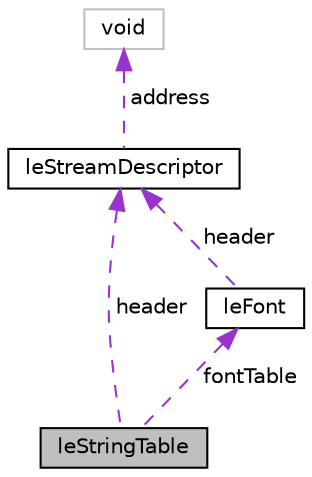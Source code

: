 digraph "leStringTable"
{
 // LATEX_PDF_SIZE
  edge [fontname="Helvetica",fontsize="10",labelfontname="Helvetica",labelfontsize="10"];
  node [fontname="Helvetica",fontsize="10",shape=record];
  Node1 [label="leStringTable",height=0.2,width=0.4,color="black", fillcolor="grey75", style="filled", fontcolor="black",tooltip=" "];
  Node2 -> Node1 [dir="back",color="darkorchid3",fontsize="10",style="dashed",label=" header" ,fontname="Helvetica"];
  Node2 [label="leStreamDescriptor",height=0.2,width=0.4,color="black", fillcolor="white", style="filled",URL="$structle_stream_descriptor.html",tooltip=" "];
  Node3 -> Node2 [dir="back",color="darkorchid3",fontsize="10",style="dashed",label=" address" ,fontname="Helvetica"];
  Node3 [label="void",height=0.2,width=0.4,color="grey75", fillcolor="white", style="filled",tooltip=" "];
  Node4 -> Node1 [dir="back",color="darkorchid3",fontsize="10",style="dashed",label=" fontTable" ,fontname="Helvetica"];
  Node4 [label="leFont",height=0.2,width=0.4,color="black", fillcolor="white", style="filled",URL="$structle_font.html",tooltip=" "];
  Node2 -> Node4 [dir="back",color="darkorchid3",fontsize="10",style="dashed",label=" header" ,fontname="Helvetica"];
}
